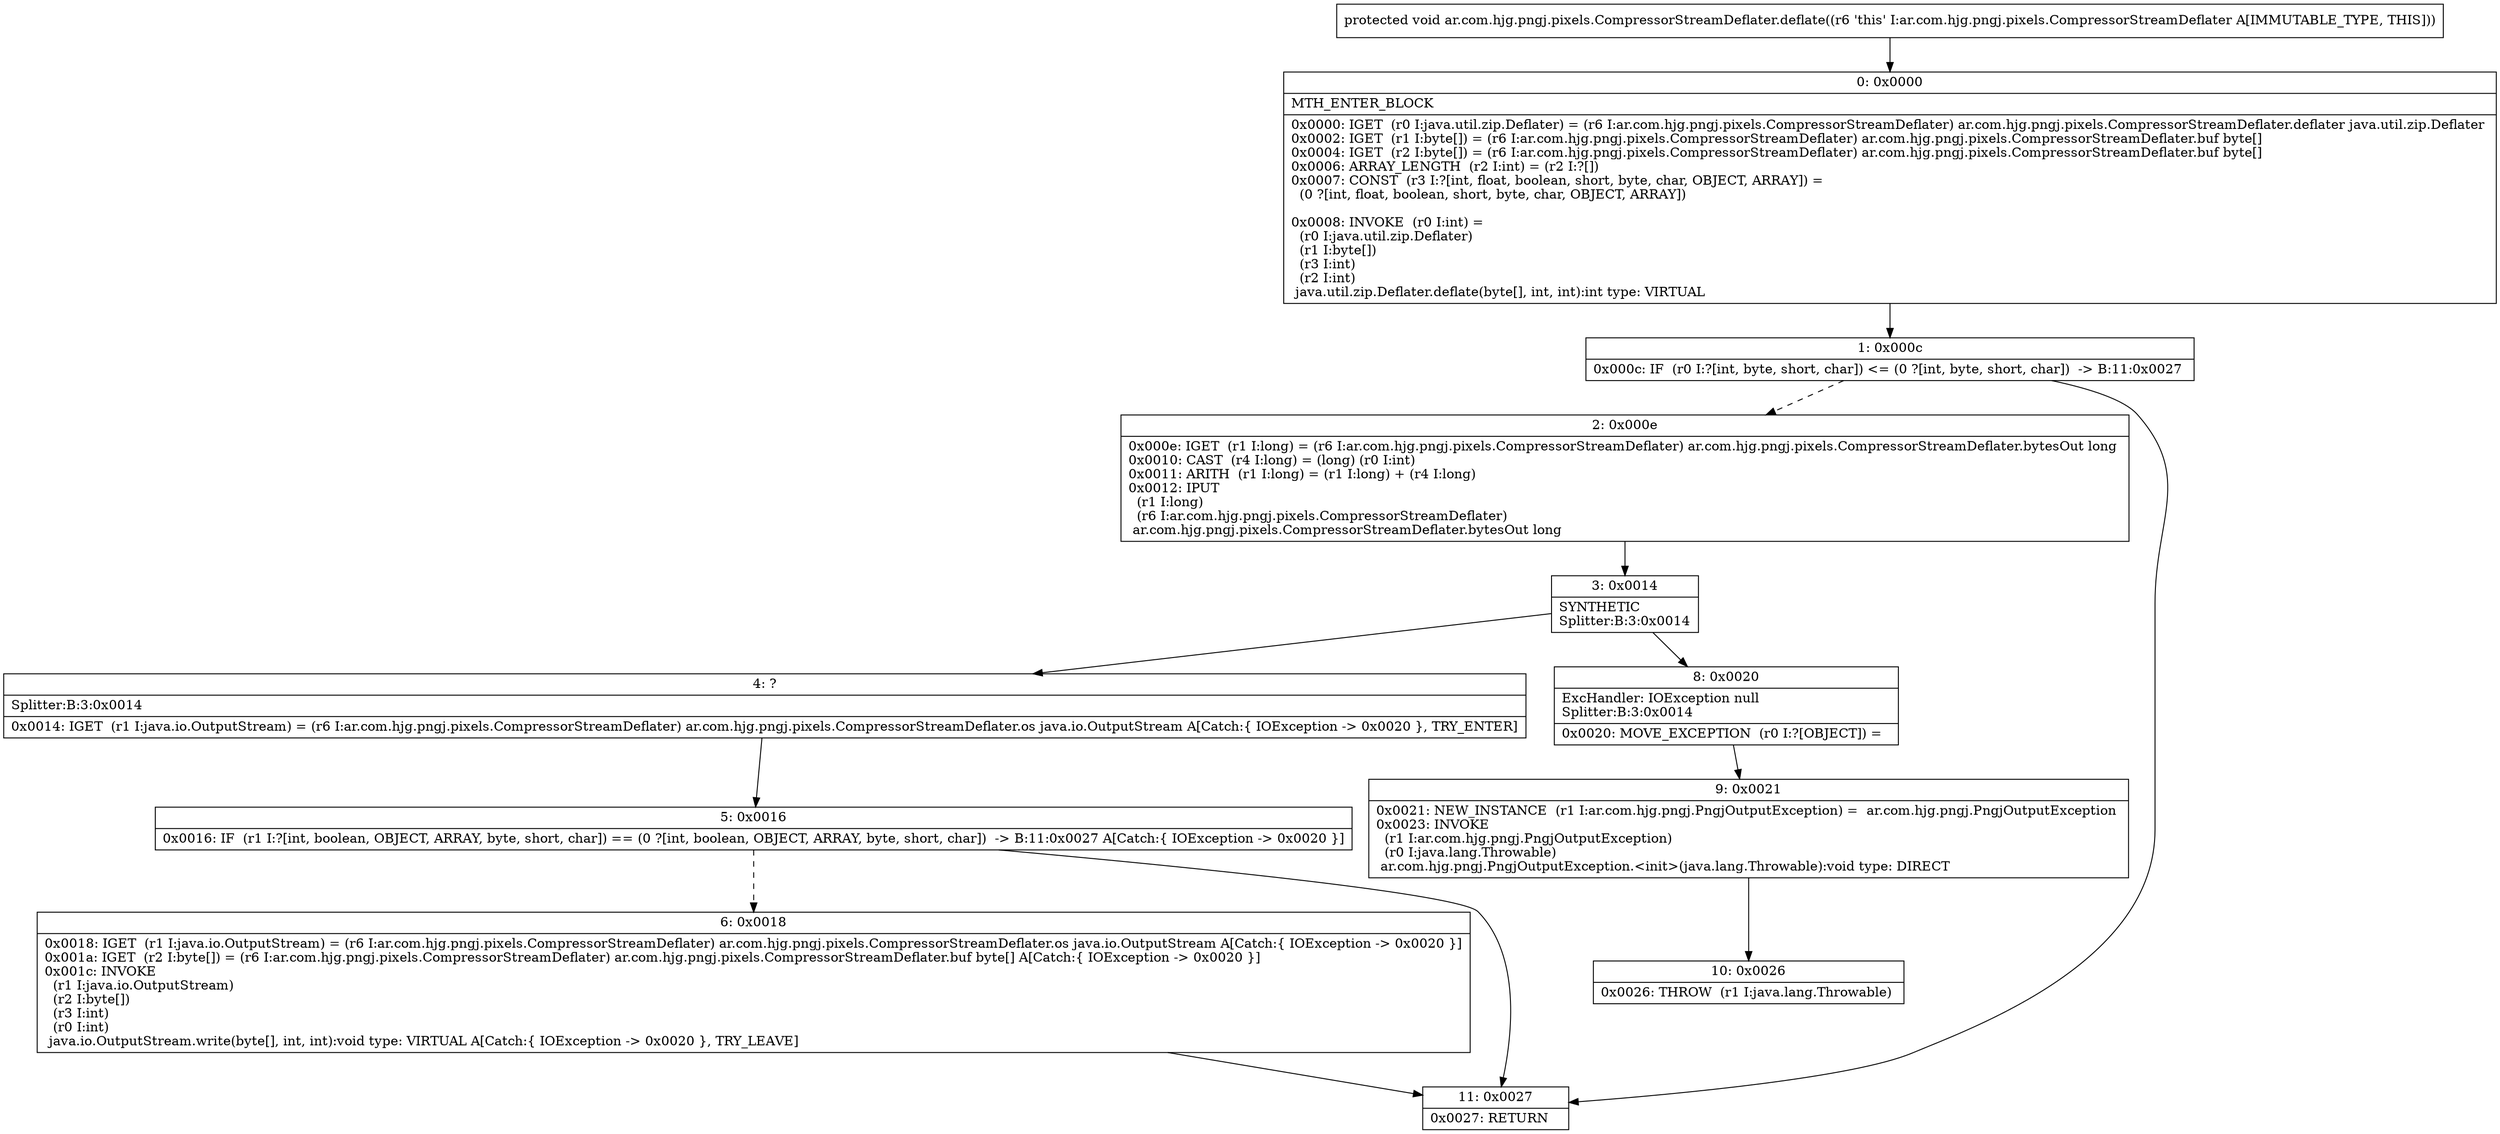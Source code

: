 digraph "CFG forar.com.hjg.pngj.pixels.CompressorStreamDeflater.deflate()V" {
Node_0 [shape=record,label="{0\:\ 0x0000|MTH_ENTER_BLOCK\l|0x0000: IGET  (r0 I:java.util.zip.Deflater) = (r6 I:ar.com.hjg.pngj.pixels.CompressorStreamDeflater) ar.com.hjg.pngj.pixels.CompressorStreamDeflater.deflater java.util.zip.Deflater \l0x0002: IGET  (r1 I:byte[]) = (r6 I:ar.com.hjg.pngj.pixels.CompressorStreamDeflater) ar.com.hjg.pngj.pixels.CompressorStreamDeflater.buf byte[] \l0x0004: IGET  (r2 I:byte[]) = (r6 I:ar.com.hjg.pngj.pixels.CompressorStreamDeflater) ar.com.hjg.pngj.pixels.CompressorStreamDeflater.buf byte[] \l0x0006: ARRAY_LENGTH  (r2 I:int) = (r2 I:?[]) \l0x0007: CONST  (r3 I:?[int, float, boolean, short, byte, char, OBJECT, ARRAY]) = \l  (0 ?[int, float, boolean, short, byte, char, OBJECT, ARRAY])\l \l0x0008: INVOKE  (r0 I:int) = \l  (r0 I:java.util.zip.Deflater)\l  (r1 I:byte[])\l  (r3 I:int)\l  (r2 I:int)\l java.util.zip.Deflater.deflate(byte[], int, int):int type: VIRTUAL \l}"];
Node_1 [shape=record,label="{1\:\ 0x000c|0x000c: IF  (r0 I:?[int, byte, short, char]) \<= (0 ?[int, byte, short, char])  \-\> B:11:0x0027 \l}"];
Node_2 [shape=record,label="{2\:\ 0x000e|0x000e: IGET  (r1 I:long) = (r6 I:ar.com.hjg.pngj.pixels.CompressorStreamDeflater) ar.com.hjg.pngj.pixels.CompressorStreamDeflater.bytesOut long \l0x0010: CAST  (r4 I:long) = (long) (r0 I:int) \l0x0011: ARITH  (r1 I:long) = (r1 I:long) + (r4 I:long) \l0x0012: IPUT  \l  (r1 I:long)\l  (r6 I:ar.com.hjg.pngj.pixels.CompressorStreamDeflater)\l ar.com.hjg.pngj.pixels.CompressorStreamDeflater.bytesOut long \l}"];
Node_3 [shape=record,label="{3\:\ 0x0014|SYNTHETIC\lSplitter:B:3:0x0014\l}"];
Node_4 [shape=record,label="{4\:\ ?|Splitter:B:3:0x0014\l|0x0014: IGET  (r1 I:java.io.OutputStream) = (r6 I:ar.com.hjg.pngj.pixels.CompressorStreamDeflater) ar.com.hjg.pngj.pixels.CompressorStreamDeflater.os java.io.OutputStream A[Catch:\{ IOException \-\> 0x0020 \}, TRY_ENTER]\l}"];
Node_5 [shape=record,label="{5\:\ 0x0016|0x0016: IF  (r1 I:?[int, boolean, OBJECT, ARRAY, byte, short, char]) == (0 ?[int, boolean, OBJECT, ARRAY, byte, short, char])  \-\> B:11:0x0027 A[Catch:\{ IOException \-\> 0x0020 \}]\l}"];
Node_6 [shape=record,label="{6\:\ 0x0018|0x0018: IGET  (r1 I:java.io.OutputStream) = (r6 I:ar.com.hjg.pngj.pixels.CompressorStreamDeflater) ar.com.hjg.pngj.pixels.CompressorStreamDeflater.os java.io.OutputStream A[Catch:\{ IOException \-\> 0x0020 \}]\l0x001a: IGET  (r2 I:byte[]) = (r6 I:ar.com.hjg.pngj.pixels.CompressorStreamDeflater) ar.com.hjg.pngj.pixels.CompressorStreamDeflater.buf byte[] A[Catch:\{ IOException \-\> 0x0020 \}]\l0x001c: INVOKE  \l  (r1 I:java.io.OutputStream)\l  (r2 I:byte[])\l  (r3 I:int)\l  (r0 I:int)\l java.io.OutputStream.write(byte[], int, int):void type: VIRTUAL A[Catch:\{ IOException \-\> 0x0020 \}, TRY_LEAVE]\l}"];
Node_8 [shape=record,label="{8\:\ 0x0020|ExcHandler: IOException null\lSplitter:B:3:0x0014\l|0x0020: MOVE_EXCEPTION  (r0 I:?[OBJECT]) =  \l}"];
Node_9 [shape=record,label="{9\:\ 0x0021|0x0021: NEW_INSTANCE  (r1 I:ar.com.hjg.pngj.PngjOutputException) =  ar.com.hjg.pngj.PngjOutputException \l0x0023: INVOKE  \l  (r1 I:ar.com.hjg.pngj.PngjOutputException)\l  (r0 I:java.lang.Throwable)\l ar.com.hjg.pngj.PngjOutputException.\<init\>(java.lang.Throwable):void type: DIRECT \l}"];
Node_10 [shape=record,label="{10\:\ 0x0026|0x0026: THROW  (r1 I:java.lang.Throwable) \l}"];
Node_11 [shape=record,label="{11\:\ 0x0027|0x0027: RETURN   \l}"];
MethodNode[shape=record,label="{protected void ar.com.hjg.pngj.pixels.CompressorStreamDeflater.deflate((r6 'this' I:ar.com.hjg.pngj.pixels.CompressorStreamDeflater A[IMMUTABLE_TYPE, THIS])) }"];
MethodNode -> Node_0;
Node_0 -> Node_1;
Node_1 -> Node_2[style=dashed];
Node_1 -> Node_11;
Node_2 -> Node_3;
Node_3 -> Node_4;
Node_3 -> Node_8;
Node_4 -> Node_5;
Node_5 -> Node_6[style=dashed];
Node_5 -> Node_11;
Node_6 -> Node_11;
Node_8 -> Node_9;
Node_9 -> Node_10;
}

